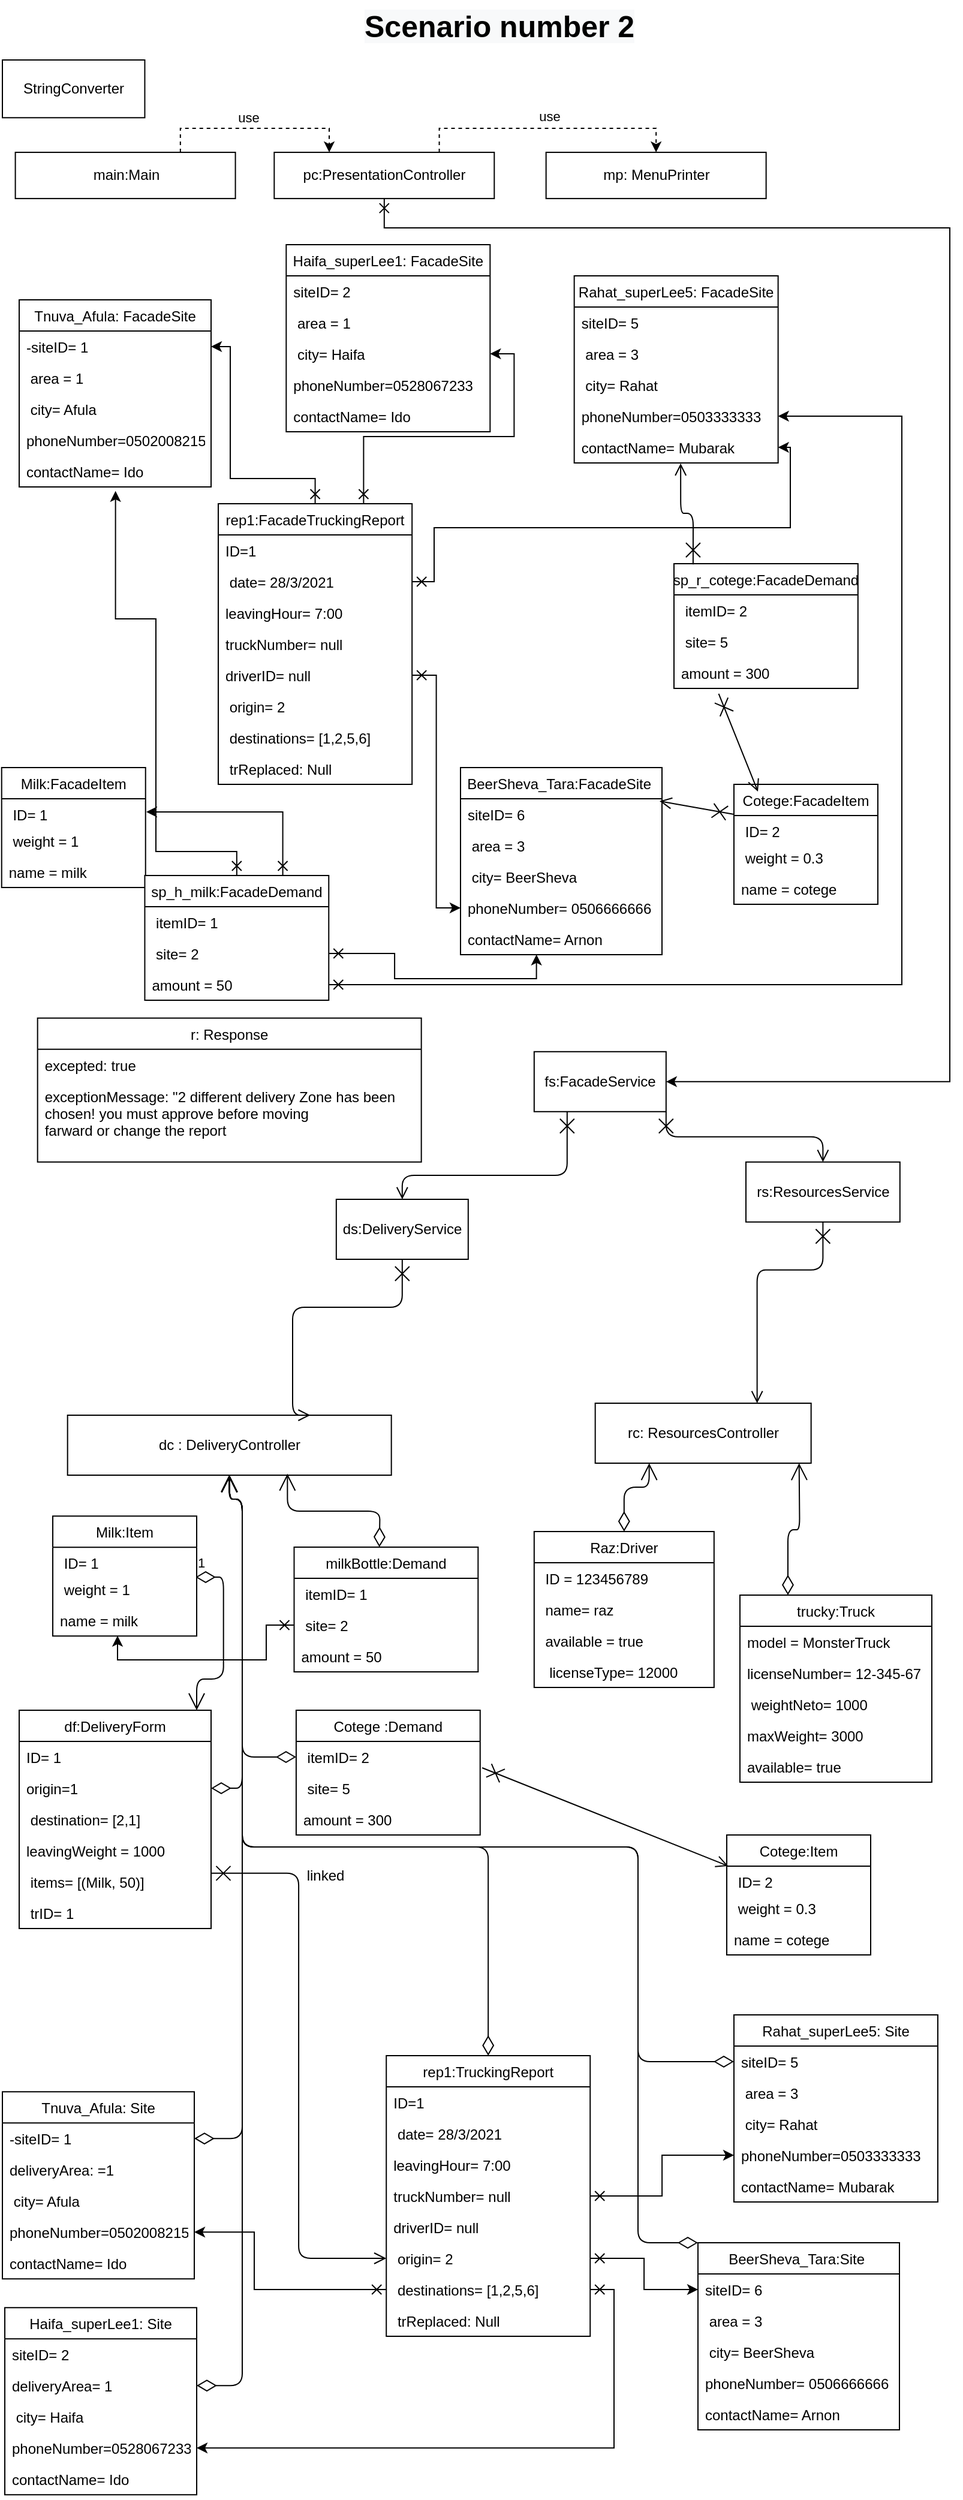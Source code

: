 <mxfile version="14.4.9" type="device"><diagram id="C5RBs43oDa-KdzZeNtuy" name="Page-1"><mxGraphModel dx="1221" dy="578" grid="1" gridSize="10" guides="1" tooltips="1" connect="1" arrows="1" fold="1" page="1" pageScale="1" pageWidth="827" pageHeight="1169" math="0" shadow="0"><root><mxCell id="WIyWlLk6GJQsqaUBKTNV-0"/><mxCell id="WIyWlLk6GJQsqaUBKTNV-1" parent="WIyWlLk6GJQsqaUBKTNV-0"/><mxCell id="Rq5UUoM-68n2sLTlRD0p-0" value="&lt;span style=&quot;color: rgb(0 , 0 , 0) ; font-family: &amp;#34;helvetica&amp;#34; ; font-size: 25px ; font-style: normal ; font-weight: 700 ; letter-spacing: normal ; text-align: center ; text-indent: 0px ; text-transform: none ; word-spacing: 0px ; background-color: rgb(248 , 249 , 250) ; display: inline ; float: none&quot;&gt;Scenario number 2&lt;/span&gt;" style="text;whiteSpace=wrap;html=1;" parent="WIyWlLk6GJQsqaUBKTNV-1" vertex="1"><mxGeometry x="310" y="40" width="250" height="30" as="geometry"/></mxCell><mxCell id="Rq5UUoM-68n2sLTlRD0p-1" value="StringConverter" style="html=1;" parent="WIyWlLk6GJQsqaUBKTNV-1" vertex="1"><mxGeometry x="10" y="89.999" width="118.73" height="48.148" as="geometry"/></mxCell><mxCell id="Rq5UUoM-68n2sLTlRD0p-2" style="edgeStyle=orthogonalEdgeStyle;rounded=0;orthogonalLoop=1;jettySize=auto;html=1;exitX=0.75;exitY=0;exitDx=0;exitDy=0;entryX=0.5;entryY=0;entryDx=0;entryDy=0;dashed=1;" parent="WIyWlLk6GJQsqaUBKTNV-1" source="Rq5UUoM-68n2sLTlRD0p-5" target="Rq5UUoM-68n2sLTlRD0p-8" edge="1"><mxGeometry relative="1" as="geometry"/></mxCell><mxCell id="Rq5UUoM-68n2sLTlRD0p-3" value="use" style="edgeLabel;html=1;align=center;verticalAlign=middle;resizable=0;points=[];" parent="Rq5UUoM-68n2sLTlRD0p-2" vertex="1" connectable="0"><mxGeometry x="0.344" y="-2" relative="1" as="geometry"><mxPoint x="-36.79" y="-11.97" as="offset"/></mxGeometry></mxCell><mxCell id="Rq5UUoM-68n2sLTlRD0p-4" style="edgeStyle=orthogonalEdgeStyle;rounded=0;orthogonalLoop=1;jettySize=auto;html=1;exitX=0.5;exitY=1;exitDx=0;exitDy=0;startArrow=cross;startFill=0;fontSize=25;entryX=1;entryY=0.5;entryDx=0;entryDy=0;" parent="WIyWlLk6GJQsqaUBKTNV-1" source="Rq5UUoM-68n2sLTlRD0p-5" target="Rq5UUoM-68n2sLTlRD0p-12" edge="1"><mxGeometry relative="1" as="geometry"><mxPoint x="850.833" y="620" as="targetPoint"/><Array as="points"><mxPoint x="328" y="230"/><mxPoint x="800" y="230"/><mxPoint x="800" y="942"/></Array></mxGeometry></mxCell><mxCell id="Rq5UUoM-68n2sLTlRD0p-5" value="pc:PresentationController" style="html=1;" parent="WIyWlLk6GJQsqaUBKTNV-1" vertex="1"><mxGeometry x="236.667" y="167.036" width="183.492" height="38.519" as="geometry"/></mxCell><mxCell id="Rq5UUoM-68n2sLTlRD0p-6" style="edgeStyle=orthogonalEdgeStyle;rounded=0;orthogonalLoop=1;jettySize=auto;html=1;exitX=0.75;exitY=0;exitDx=0;exitDy=0;entryX=0.25;entryY=0;entryDx=0;entryDy=0;dashed=1;" parent="WIyWlLk6GJQsqaUBKTNV-1" source="Rq5UUoM-68n2sLTlRD0p-7" target="Rq5UUoM-68n2sLTlRD0p-5" edge="1"><mxGeometry relative="1" as="geometry"/></mxCell><mxCell id="Rq5UUoM-68n2sLTlRD0p-7" value="main:Main" style="html=1;" parent="WIyWlLk6GJQsqaUBKTNV-1" vertex="1"><mxGeometry x="20.794" y="167.036" width="183.492" height="38.519" as="geometry"/></mxCell><mxCell id="Rq5UUoM-68n2sLTlRD0p-8" value="mp: MenuPrinter" style="html=1;" parent="WIyWlLk6GJQsqaUBKTNV-1" vertex="1"><mxGeometry x="463.333" y="167.036" width="183.492" height="38.519" as="geometry"/></mxCell><mxCell id="Rq5UUoM-68n2sLTlRD0p-9" value="use" style="edgeLabel;html=1;align=center;verticalAlign=middle;resizable=0;points=[];" parent="WIyWlLk6GJQsqaUBKTNV-1" vertex="1" connectable="0"><mxGeometry x="215.083" y="138.142" as="geometry"/></mxCell><mxCell id="Rq5UUoM-68n2sLTlRD0p-10" value="r: Response" style="swimlane;fontStyle=0;childLayout=stackLayout;horizontal=1;startSize=26;horizontalStack=0;resizeParent=1;resizeParentMax=0;resizeLast=0;collapsible=1;marginBottom=0;swimlaneFillColor=#ffffff;" parent="WIyWlLk6GJQsqaUBKTNV-1" vertex="1"><mxGeometry x="39.33" y="888.89" width="320" height="120" as="geometry"/></mxCell><mxCell id="Rq5UUoM-68n2sLTlRD0p-11" value="excepted: true" style="text;strokeColor=none;fillColor=none;align=left;verticalAlign=top;spacingLeft=4;spacingRight=4;overflow=hidden;rotatable=0;points=[[0,0.5],[1,0.5]];portConstraint=eastwest;" parent="Rq5UUoM-68n2sLTlRD0p-10" vertex="1"><mxGeometry y="26" width="320" height="26" as="geometry"/></mxCell><mxCell id="Rq5UUoM-68n2sLTlRD0p-186" value="exceptionMessage: &quot;2 different delivery Zone has been &#10;chosen! you must approve before moving &#10;farward or change the report&#10;" style="text;strokeColor=none;fillColor=none;align=left;verticalAlign=top;spacingLeft=4;spacingRight=4;overflow=hidden;rotatable=0;points=[[0,0.5],[1,0.5]];portConstraint=eastwest;" parent="Rq5UUoM-68n2sLTlRD0p-10" vertex="1"><mxGeometry y="52" width="320" height="68" as="geometry"/></mxCell><mxCell id="Rq5UUoM-68n2sLTlRD0p-12" value="fs:FacadeService" style="html=1;fillColor=#ffffff;" parent="WIyWlLk6GJQsqaUBKTNV-1" vertex="1"><mxGeometry x="453.413" y="916.89" width="110" height="50" as="geometry"/></mxCell><mxCell id="Rq5UUoM-68n2sLTlRD0p-13" value="rs:ResourcesService" style="html=1;fillColor=#ffffff;" parent="WIyWlLk6GJQsqaUBKTNV-1" vertex="1"><mxGeometry x="630" y="1008.89" width="128.41" height="50" as="geometry"/></mxCell><mxCell id="Rq5UUoM-68n2sLTlRD0p-14" value="ds:DeliveryService" style="html=1;fillColor=#ffffff;" parent="WIyWlLk6GJQsqaUBKTNV-1" vertex="1"><mxGeometry x="288.413" y="1040" width="110" height="50" as="geometry"/></mxCell><mxCell id="Rq5UUoM-68n2sLTlRD0p-15" value="" style="endArrow=open;startArrow=cross;endFill=0;startFill=0;endSize=8;startSize=10;html=1;exitX=0.25;exitY=1;exitDx=0;exitDy=0;entryX=0.5;entryY=0;entryDx=0;entryDy=0;edgeStyle=orthogonalEdgeStyle;" parent="WIyWlLk6GJQsqaUBKTNV-1" source="Rq5UUoM-68n2sLTlRD0p-12" target="Rq5UUoM-68n2sLTlRD0p-14" edge="1"><mxGeometry width="160" relative="1" as="geometry"><mxPoint x="358.413" y="1008.89" as="sourcePoint"/><mxPoint x="498.413" y="1018.89" as="targetPoint"/><Array as="points"><mxPoint x="481" y="1020"/><mxPoint x="343" y="1020"/></Array></mxGeometry></mxCell><mxCell id="Rq5UUoM-68n2sLTlRD0p-16" value="" style="endArrow=open;startArrow=cross;endFill=0;startFill=0;endSize=8;startSize=10;html=1;exitX=1;exitY=1;exitDx=0;exitDy=0;entryX=0.5;entryY=0;entryDx=0;entryDy=0;edgeStyle=orthogonalEdgeStyle;" parent="WIyWlLk6GJQsqaUBKTNV-1" source="Rq5UUoM-68n2sLTlRD0p-12" target="Rq5UUoM-68n2sLTlRD0p-13" edge="1"><mxGeometry width="160" relative="1" as="geometry"><mxPoint x="493.413" y="908.89" as="sourcePoint"/><mxPoint x="493.413" y="972.89" as="targetPoint"/></mxGeometry></mxCell><mxCell id="Rq5UUoM-68n2sLTlRD0p-17" value="rc: ResourcesController" style="html=1;fillColor=#ffffff;" parent="WIyWlLk6GJQsqaUBKTNV-1" vertex="1"><mxGeometry x="504.333" y="1210" width="180" height="50" as="geometry"/></mxCell><mxCell id="Rq5UUoM-68n2sLTlRD0p-18" value="" style="endArrow=open;html=1;endSize=12;startArrow=diamondThin;startSize=14;startFill=0;edgeStyle=orthogonalEdgeStyle;align=left;verticalAlign=bottom;entryX=0.25;entryY=1;entryDx=0;entryDy=0;exitX=0.5;exitY=0;exitDx=0;exitDy=0;" parent="WIyWlLk6GJQsqaUBKTNV-1" source="Rq5UUoM-68n2sLTlRD0p-95" target="Rq5UUoM-68n2sLTlRD0p-17" edge="1"><mxGeometry x="-0.762" relative="1" as="geometry"><mxPoint x="549.333" y="1330" as="sourcePoint"/><mxPoint x="524.333" y="1300" as="targetPoint"/><Array as="points"><mxPoint x="528" y="1280"/><mxPoint x="549" y="1280"/></Array><mxPoint as="offset"/></mxGeometry></mxCell><mxCell id="Rq5UUoM-68n2sLTlRD0p-19" value="" style="endArrow=open;html=1;endSize=12;startArrow=diamondThin;startSize=14;startFill=0;align=left;verticalAlign=bottom;exitX=0.25;exitY=0;exitDx=0;exitDy=0;entryX=0;entryY=0;entryDx=0;entryDy=0;edgeStyle=orthogonalEdgeStyle;" parent="WIyWlLk6GJQsqaUBKTNV-1" source="Rq5UUoM-68n2sLTlRD0p-117" edge="1"><mxGeometry x="-0.756" y="-4" relative="1" as="geometry"><mxPoint x="679.333" y="1330" as="sourcePoint"/><mxPoint x="674.333" y="1260" as="targetPoint"/><mxPoint as="offset"/></mxGeometry></mxCell><mxCell id="Rq5UUoM-68n2sLTlRD0p-20" value="" style="endArrow=open;startArrow=cross;endFill=0;startFill=0;endSize=8;startSize=10;html=1;strokeColor=#000000;exitX=0.5;exitY=1;exitDx=0;exitDy=0;entryX=0.75;entryY=0;entryDx=0;entryDy=0;edgeStyle=orthogonalEdgeStyle;" parent="WIyWlLk6GJQsqaUBKTNV-1" source="Rq5UUoM-68n2sLTlRD0p-13" target="Rq5UUoM-68n2sLTlRD0p-17" edge="1"><mxGeometry width="160" relative="1" as="geometry"><mxPoint x="328.413" y="1118.89" as="sourcePoint"/><mxPoint x="488.413" y="1118.89" as="targetPoint"/><Array as="points"><mxPoint x="663.413" y="1098.89"/><mxPoint x="623.413" y="1098.89"/></Array></mxGeometry></mxCell><mxCell id="Rq5UUoM-68n2sLTlRD0p-21" value="dc : DeliveryController" style="html=1;fillColor=#ffffff;" parent="WIyWlLk6GJQsqaUBKTNV-1" vertex="1"><mxGeometry x="64.333" y="1220" width="270" height="50" as="geometry"/></mxCell><mxCell id="Rq5UUoM-68n2sLTlRD0p-22" value="" style="endArrow=open;html=1;endSize=12;startArrow=diamondThin;startSize=14;startFill=0;edgeStyle=orthogonalEdgeStyle;align=left;verticalAlign=bottom;strokeColor=#000000;entryX=0.679;entryY=0.975;entryDx=0;entryDy=0;entryPerimeter=0;exitX=0.5;exitY=0;exitDx=0;exitDy=0;" parent="WIyWlLk6GJQsqaUBKTNV-1" target="Rq5UUoM-68n2sLTlRD0p-21" edge="1"><mxGeometry x="-0.74" y="-6" relative="1" as="geometry"><mxPoint x="324.333" y="1330" as="sourcePoint"/><mxPoint x="344.333" y="1560" as="targetPoint"/><mxPoint as="offset"/></mxGeometry></mxCell><mxCell id="Rq5UUoM-68n2sLTlRD0p-23" value="" style="endArrow=open;html=1;endSize=12;startArrow=diamondThin;startSize=14;startFill=0;edgeStyle=orthogonalEdgeStyle;align=left;verticalAlign=bottom;strokeColor=#000000;" parent="WIyWlLk6GJQsqaUBKTNV-1" source="Rq5UUoM-68n2sLTlRD0p-86" edge="1"><mxGeometry x="-1" y="-10" relative="1" as="geometry"><mxPoint x="414.3" y="1466" as="sourcePoint"/><mxPoint x="199" y="1270" as="targetPoint"/><Array as="points"><mxPoint x="415" y="1580"/><mxPoint x="210" y="1580"/><mxPoint x="210" y="1290"/><mxPoint x="199" y="1290"/></Array><mxPoint as="offset"/></mxGeometry></mxCell><mxCell id="Rq5UUoM-68n2sLTlRD0p-24" value="" style="endArrow=open;html=1;endSize=12;startArrow=diamondThin;startSize=14;startFill=0;edgeStyle=orthogonalEdgeStyle;align=left;verticalAlign=bottom;strokeColor=#000000;exitX=1;exitY=0.5;exitDx=0;exitDy=0;entryX=0.5;entryY=1;entryDx=0;entryDy=0;" parent="WIyWlLk6GJQsqaUBKTNV-1" source="Rq5UUoM-68n2sLTlRD0p-129" target="Rq5UUoM-68n2sLTlRD0p-21" edge="1"><mxGeometry x="-0.901" y="-13" relative="1" as="geometry"><mxPoint x="212" y="1484.11" as="sourcePoint"/><mxPoint x="224.333" y="1340" as="targetPoint"/><Array as="points"><mxPoint x="210" y="1531"/><mxPoint x="210" y="1290"/><mxPoint x="199" y="1290"/></Array><mxPoint as="offset"/></mxGeometry></mxCell><mxCell id="Rq5UUoM-68n2sLTlRD0p-25" value="" style="endArrow=open;startArrow=cross;endFill=0;startFill=0;endSize=8;startSize=10;html=1;strokeColor=#000000;exitX=0.5;exitY=1;exitDx=0;exitDy=0;entryX=0.75;entryY=0;entryDx=0;entryDy=0;edgeStyle=orthogonalEdgeStyle;" parent="WIyWlLk6GJQsqaUBKTNV-1" source="Rq5UUoM-68n2sLTlRD0p-14" target="Rq5UUoM-68n2sLTlRD0p-21" edge="1"><mxGeometry width="160" relative="1" as="geometry"><mxPoint x="218.413" y="1108.89" as="sourcePoint"/><mxPoint x="378.413" y="1108.89" as="targetPoint"/><Array as="points"><mxPoint x="343" y="1130"/><mxPoint x="252" y="1130"/><mxPoint x="252" y="1220"/></Array></mxGeometry></mxCell><mxCell id="Rq5UUoM-68n2sLTlRD0p-26" value="" style="group" parent="WIyWlLk6GJQsqaUBKTNV-1" vertex="1" connectable="0"><mxGeometry x="254.333" y="1594.11" width="50" height="20" as="geometry"/></mxCell><mxCell id="Rq5UUoM-68n2sLTlRD0p-27" value="linked" style="text;html=1;align=center;verticalAlign=middle;resizable=0;points=[];autosize=1;" parent="Rq5UUoM-68n2sLTlRD0p-26" vertex="1"><mxGeometry width="50" height="20" as="geometry"/></mxCell><mxCell id="Rq5UUoM-68n2sLTlRD0p-28" value="" style="endArrow=open;html=1;endSize=12;startArrow=diamondThin;startSize=14;startFill=0;edgeStyle=orthogonalEdgeStyle;align=left;verticalAlign=bottom;strokeColor=#000000;exitX=1;exitY=0.5;exitDx=0;exitDy=0;entryX=0.5;entryY=1;entryDx=0;entryDy=0;" parent="WIyWlLk6GJQsqaUBKTNV-1" source="Rq5UUoM-68n2sLTlRD0p-101" target="Rq5UUoM-68n2sLTlRD0p-21" edge="1"><mxGeometry x="-0.745" y="40" relative="1" as="geometry"><mxPoint x="224.333" y="1690.0" as="sourcePoint"/><mxPoint x="210" y="1270" as="targetPoint"/><Array as="points"><mxPoint x="210" y="1823"/><mxPoint x="210" y="1290"/><mxPoint x="199" y="1290"/></Array><mxPoint as="offset"/></mxGeometry></mxCell><mxCell id="Rq5UUoM-68n2sLTlRD0p-29" value="" style="endArrow=open;startArrow=cross;endFill=0;startFill=0;endSize=8;startSize=10;html=1;strokeColor=#000000;entryX=0;entryY=0.5;entryDx=0;entryDy=0;edgeStyle=orthogonalEdgeStyle;exitX=0.989;exitY=0.228;exitDx=0;exitDy=0;exitPerimeter=0;" parent="WIyWlLk6GJQsqaUBKTNV-1" source="Rq5UUoM-68n2sLTlRD0p-132" target="Rq5UUoM-68n2sLTlRD0p-92" edge="1"><mxGeometry width="160" relative="1" as="geometry"><mxPoint x="204" y="1604.11" as="sourcePoint"/><mxPoint x="304.333" y="1635.0" as="targetPoint"/></mxGeometry></mxCell><mxCell id="Rq5UUoM-68n2sLTlRD0p-30" value="1" style="endArrow=open;html=1;endSize=12;startArrow=diamondThin;startSize=14;startFill=0;edgeStyle=orthogonalEdgeStyle;align=left;verticalAlign=bottom;strokeColor=#000000;exitX=1;exitY=0.5;exitDx=0;exitDy=0;entryX=0.75;entryY=0;entryDx=0;entryDy=0;" parent="WIyWlLk6GJQsqaUBKTNV-1" edge="1"><mxGeometry x="-1" y="3" relative="1" as="geometry"><mxPoint x="171.003" y="1355" as="sourcePoint"/><mxPoint x="172.003" y="1466" as="targetPoint"/><Array as="points"><mxPoint x="194.333" y="1355"/><mxPoint x="194.333" y="1440"/><mxPoint x="172.333" y="1440"/></Array></mxGeometry></mxCell><mxCell id="Rq5UUoM-68n2sLTlRD0p-31" value="Milk:FacadeItem" style="swimlane;fontStyle=0;childLayout=stackLayout;horizontal=1;startSize=26;horizontalStack=0;resizeParent=1;resizeParentMax=0;resizeLast=0;collapsible=1;marginBottom=0;swimlaneFillColor=#ffffff;" parent="WIyWlLk6GJQsqaUBKTNV-1" vertex="1"><mxGeometry x="9.363" y="680" width="120" height="100" as="geometry"/></mxCell><mxCell id="Rq5UUoM-68n2sLTlRD0p-32" value=" ID= 1" style="text;strokeColor=none;fillColor=none;align=left;verticalAlign=top;spacingLeft=4;spacingRight=4;overflow=hidden;rotatable=0;points=[[0,0.5],[1,0.5]];portConstraint=eastwest;" parent="Rq5UUoM-68n2sLTlRD0p-31" vertex="1"><mxGeometry y="26" width="120" height="22" as="geometry"/></mxCell><mxCell id="Rq5UUoM-68n2sLTlRD0p-33" value=" weight = 1" style="text;strokeColor=none;fillColor=none;align=left;verticalAlign=top;spacingLeft=4;spacingRight=4;overflow=hidden;rotatable=0;points=[[0,0.5],[1,0.5]];portConstraint=eastwest;" parent="Rq5UUoM-68n2sLTlRD0p-31" vertex="1"><mxGeometry y="48" width="120" height="26" as="geometry"/></mxCell><mxCell id="Rq5UUoM-68n2sLTlRD0p-34" value="name = milk" style="text;strokeColor=none;fillColor=none;align=left;verticalAlign=top;spacingLeft=4;spacingRight=4;overflow=hidden;rotatable=0;points=[[0,0.5],[1,0.5]];portConstraint=eastwest;" parent="Rq5UUoM-68n2sLTlRD0p-31" vertex="1"><mxGeometry y="74" width="120" height="26" as="geometry"/></mxCell><mxCell id="Rq5UUoM-68n2sLTlRD0p-36" style="edgeStyle=orthogonalEdgeStyle;rounded=0;orthogonalLoop=1;jettySize=auto;html=1;entryX=1;entryY=0.5;entryDx=0;entryDy=0;startArrow=cross;startFill=0;endArrow=classic;endFill=1;strokeColor=#000000;exitX=0.5;exitY=0;exitDx=0;exitDy=0;" parent="WIyWlLk6GJQsqaUBKTNV-1" source="Rq5UUoM-68n2sLTlRD0p-38" target="Rq5UUoM-68n2sLTlRD0p-48" edge="1"><mxGeometry relative="1" as="geometry"><Array as="points"><mxPoint x="271" y="439"/><mxPoint x="200" y="439"/><mxPoint x="200" y="329"/></Array><mxPoint x="440" y="420" as="sourcePoint"/></mxGeometry></mxCell><mxCell id="Rq5UUoM-68n2sLTlRD0p-37" style="edgeStyle=orthogonalEdgeStyle;rounded=0;orthogonalLoop=1;jettySize=auto;html=1;exitX=0.75;exitY=0;exitDx=0;exitDy=0;entryX=1;entryY=0.5;entryDx=0;entryDy=0;startArrow=cross;startFill=0;" parent="WIyWlLk6GJQsqaUBKTNV-1" source="Rq5UUoM-68n2sLTlRD0p-38" target="Rq5UUoM-68n2sLTlRD0p-82" edge="1"><mxGeometry relative="1" as="geometry"/></mxCell><mxCell id="Rq5UUoM-68n2sLTlRD0p-38" value="rep1:FacadeTruckingReport" style="swimlane;fontStyle=0;childLayout=stackLayout;horizontal=1;startSize=26;horizontalStack=0;resizeParent=1;resizeParentMax=0;resizeLast=0;collapsible=1;marginBottom=0;swimlaneFillColor=#ffffff;" parent="WIyWlLk6GJQsqaUBKTNV-1" vertex="1"><mxGeometry x="190.0" y="460" width="161.59" height="234" as="geometry"/></mxCell><mxCell id="Rq5UUoM-68n2sLTlRD0p-39" value="ID=1" style="text;strokeColor=none;fillColor=none;align=left;verticalAlign=top;spacingLeft=4;spacingRight=4;overflow=hidden;rotatable=0;points=[[0,0.5],[1,0.5]];portConstraint=eastwest;" parent="Rq5UUoM-68n2sLTlRD0p-38" vertex="1"><mxGeometry y="26" width="161.59" height="26" as="geometry"/></mxCell><mxCell id="Rq5UUoM-68n2sLTlRD0p-40" value=" date= 28/3/2021" style="text;strokeColor=none;fillColor=none;align=left;verticalAlign=top;spacingLeft=4;spacingRight=4;overflow=hidden;rotatable=0;points=[[0,0.5],[1,0.5]];portConstraint=eastwest;" parent="Rq5UUoM-68n2sLTlRD0p-38" vertex="1"><mxGeometry y="52" width="161.59" height="26" as="geometry"/></mxCell><mxCell id="Rq5UUoM-68n2sLTlRD0p-41" value="leavingHour= 7:00" style="text;strokeColor=none;fillColor=none;align=left;verticalAlign=top;spacingLeft=4;spacingRight=4;overflow=hidden;rotatable=0;points=[[0,0.5],[1,0.5]];portConstraint=eastwest;" parent="Rq5UUoM-68n2sLTlRD0p-38" vertex="1"><mxGeometry y="78" width="161.59" height="26" as="geometry"/></mxCell><mxCell id="Rq5UUoM-68n2sLTlRD0p-42" value="truckNumber= null" style="text;strokeColor=none;fillColor=none;align=left;verticalAlign=top;spacingLeft=4;spacingRight=4;overflow=hidden;rotatable=0;points=[[0,0.5],[1,0.5]];portConstraint=eastwest;" parent="Rq5UUoM-68n2sLTlRD0p-38" vertex="1"><mxGeometry y="104" width="161.59" height="26" as="geometry"/></mxCell><mxCell id="Rq5UUoM-68n2sLTlRD0p-43" value="driverID= null" style="text;strokeColor=none;fillColor=none;align=left;verticalAlign=top;spacingLeft=4;spacingRight=4;overflow=hidden;rotatable=0;points=[[0,0.5],[1,0.5]];portConstraint=eastwest;" parent="Rq5UUoM-68n2sLTlRD0p-38" vertex="1"><mxGeometry y="130" width="161.59" height="26" as="geometry"/></mxCell><mxCell id="Rq5UUoM-68n2sLTlRD0p-44" value=" origin= 2" style="text;strokeColor=none;fillColor=none;align=left;verticalAlign=top;spacingLeft=4;spacingRight=4;overflow=hidden;rotatable=0;points=[[0,0.5],[1,0.5]];portConstraint=eastwest;" parent="Rq5UUoM-68n2sLTlRD0p-38" vertex="1"><mxGeometry y="156" width="161.59" height="26" as="geometry"/></mxCell><mxCell id="Rq5UUoM-68n2sLTlRD0p-45" value=" destinations= [1,2,5,6]" style="text;strokeColor=none;fillColor=none;align=left;verticalAlign=top;spacingLeft=4;spacingRight=4;overflow=hidden;rotatable=0;points=[[0,0.5],[1,0.5]];portConstraint=eastwest;" parent="Rq5UUoM-68n2sLTlRD0p-38" vertex="1"><mxGeometry y="182" width="161.59" height="26" as="geometry"/></mxCell><mxCell id="Rq5UUoM-68n2sLTlRD0p-46" value=" trReplaced: Null" style="text;strokeColor=none;fillColor=none;align=left;verticalAlign=top;spacingLeft=4;spacingRight=4;overflow=hidden;rotatable=0;points=[[0,0.5],[1,0.5]];portConstraint=eastwest;" parent="Rq5UUoM-68n2sLTlRD0p-38" vertex="1"><mxGeometry y="208" width="161.59" height="26" as="geometry"/></mxCell><mxCell id="Rq5UUoM-68n2sLTlRD0p-47" value="Tnuva_Afula: FacadeSite" style="swimlane;fontStyle=0;childLayout=stackLayout;horizontal=1;startSize=26;horizontalStack=0;resizeParent=1;resizeParentMax=0;resizeLast=0;collapsible=1;marginBottom=0;swimlaneFillColor=#ffffff;" parent="WIyWlLk6GJQsqaUBKTNV-1" vertex="1"><mxGeometry x="24.003" y="290" width="160" height="156" as="geometry"/></mxCell><mxCell id="Rq5UUoM-68n2sLTlRD0p-48" value="-siteID= 1" style="text;strokeColor=none;fillColor=none;align=left;verticalAlign=top;spacingLeft=4;spacingRight=4;overflow=hidden;rotatable=0;points=[[0,0.5],[1,0.5]];portConstraint=eastwest;" parent="Rq5UUoM-68n2sLTlRD0p-47" vertex="1"><mxGeometry y="26" width="160" height="26" as="geometry"/></mxCell><mxCell id="Rq5UUoM-68n2sLTlRD0p-49" value=" area = 1" style="text;strokeColor=none;fillColor=none;align=left;verticalAlign=top;spacingLeft=4;spacingRight=4;overflow=hidden;rotatable=0;points=[[0,0.5],[1,0.5]];portConstraint=eastwest;" parent="Rq5UUoM-68n2sLTlRD0p-47" vertex="1"><mxGeometry y="52" width="160" height="26" as="geometry"/></mxCell><mxCell id="Rq5UUoM-68n2sLTlRD0p-50" value=" city= Afula" style="text;strokeColor=none;fillColor=none;align=left;verticalAlign=top;spacingLeft=4;spacingRight=4;overflow=hidden;rotatable=0;points=[[0,0.5],[1,0.5]];portConstraint=eastwest;" parent="Rq5UUoM-68n2sLTlRD0p-47" vertex="1"><mxGeometry y="78" width="160" height="26" as="geometry"/></mxCell><mxCell id="Rq5UUoM-68n2sLTlRD0p-51" value="phoneNumber=0502008215" style="text;strokeColor=none;fillColor=none;align=left;verticalAlign=top;spacingLeft=4;spacingRight=4;overflow=hidden;rotatable=0;points=[[0,0.5],[1,0.5]];portConstraint=eastwest;" parent="Rq5UUoM-68n2sLTlRD0p-47" vertex="1"><mxGeometry y="104" width="160" height="26" as="geometry"/></mxCell><mxCell id="Rq5UUoM-68n2sLTlRD0p-52" value="contactName= Ido" style="text;strokeColor=none;fillColor=none;align=left;verticalAlign=top;spacingLeft=4;spacingRight=4;overflow=hidden;rotatable=0;points=[[0,0.5],[1,0.5]];portConstraint=eastwest;" parent="Rq5UUoM-68n2sLTlRD0p-47" vertex="1"><mxGeometry y="130" width="160" height="26" as="geometry"/></mxCell><mxCell id="Rq5UUoM-68n2sLTlRD0p-65" style="edgeStyle=orthogonalEdgeStyle;rounded=0;orthogonalLoop=1;jettySize=auto;html=1;exitX=0.75;exitY=0;exitDx=0;exitDy=0;startArrow=cross;startFill=0;endArrow=classic;endFill=1;strokeColor=#000000;" parent="WIyWlLk6GJQsqaUBKTNV-1" source="Rq5UUoM-68n2sLTlRD0p-66" edge="1"><mxGeometry relative="1" as="geometry"><Array as="points"><mxPoint x="244" y="717"/></Array><mxPoint x="130" y="717" as="targetPoint"/></mxGeometry></mxCell><mxCell id="Rq5UUoM-68n2sLTlRD0p-66" value="sp_h_milk:FacadeDemand" style="swimlane;fontStyle=0;childLayout=stackLayout;horizontal=1;startSize=26;horizontalStack=0;resizeParent=1;resizeParentMax=0;resizeLast=0;collapsible=1;marginBottom=0;swimlaneFillColor=#ffffff;" parent="WIyWlLk6GJQsqaUBKTNV-1" vertex="1"><mxGeometry x="128.73" y="770" width="153.41" height="104" as="geometry"/></mxCell><mxCell id="Rq5UUoM-68n2sLTlRD0p-67" value=" itemID= 1" style="text;strokeColor=none;fillColor=none;align=left;verticalAlign=top;spacingLeft=4;spacingRight=4;overflow=hidden;rotatable=0;points=[[0,0.5],[1,0.5]];portConstraint=eastwest;" parent="Rq5UUoM-68n2sLTlRD0p-66" vertex="1"><mxGeometry y="26" width="153.41" height="26" as="geometry"/></mxCell><mxCell id="Rq5UUoM-68n2sLTlRD0p-68" value=" site= 2" style="text;strokeColor=none;fillColor=none;align=left;verticalAlign=top;spacingLeft=4;spacingRight=4;overflow=hidden;rotatable=0;points=[[0,0.5],[1,0.5]];portConstraint=eastwest;" parent="Rq5UUoM-68n2sLTlRD0p-66" vertex="1"><mxGeometry y="52" width="153.41" height="26" as="geometry"/></mxCell><mxCell id="Rq5UUoM-68n2sLTlRD0p-69" value="amount = 50" style="text;strokeColor=none;fillColor=none;align=left;verticalAlign=top;spacingLeft=4;spacingRight=4;overflow=hidden;rotatable=0;points=[[0,0.5],[1,0.5]];portConstraint=eastwest;" parent="Rq5UUoM-68n2sLTlRD0p-66" vertex="1"><mxGeometry y="78" width="153.41" height="26" as="geometry"/></mxCell><mxCell id="Rq5UUoM-68n2sLTlRD0p-78" style="edgeStyle=orthogonalEdgeStyle;rounded=0;orthogonalLoop=1;jettySize=auto;html=1;startArrow=cross;startFill=0;endArrow=classic;endFill=1;strokeColor=#000000;exitX=0.5;exitY=0;exitDx=0;exitDy=0;entryX=0.502;entryY=1.131;entryDx=0;entryDy=0;entryPerimeter=0;" parent="WIyWlLk6GJQsqaUBKTNV-1" source="Rq5UUoM-68n2sLTlRD0p-66" target="Rq5UUoM-68n2sLTlRD0p-52" edge="1"><mxGeometry relative="1" as="geometry"><Array as="points"><mxPoint x="205" y="750"/><mxPoint x="138" y="750"/><mxPoint x="138" y="556"/><mxPoint x="104" y="556"/></Array><mxPoint x="100" y="710" as="sourcePoint"/><mxPoint x="138" y="556" as="targetPoint"/></mxGeometry></mxCell><mxCell id="Rq5UUoM-68n2sLTlRD0p-79" value="Haifa_superLee1: FacadeSite" style="swimlane;fontStyle=0;childLayout=stackLayout;horizontal=1;startSize=26;horizontalStack=0;resizeParent=1;resizeParentMax=0;resizeLast=0;collapsible=1;marginBottom=0;swimlaneFillColor=#ffffff;" parent="WIyWlLk6GJQsqaUBKTNV-1" vertex="1"><mxGeometry x="246.663" y="244" width="170" height="156" as="geometry"/></mxCell><mxCell id="Rq5UUoM-68n2sLTlRD0p-80" value="siteID= 2" style="text;strokeColor=none;fillColor=none;align=left;verticalAlign=top;spacingLeft=4;spacingRight=4;overflow=hidden;rotatable=0;points=[[0,0.5],[1,0.5]];portConstraint=eastwest;" parent="Rq5UUoM-68n2sLTlRD0p-79" vertex="1"><mxGeometry y="26" width="170" height="26" as="geometry"/></mxCell><mxCell id="Rq5UUoM-68n2sLTlRD0p-81" value=" area = 1" style="text;strokeColor=none;fillColor=none;align=left;verticalAlign=top;spacingLeft=4;spacingRight=4;overflow=hidden;rotatable=0;points=[[0,0.5],[1,0.5]];portConstraint=eastwest;" parent="Rq5UUoM-68n2sLTlRD0p-79" vertex="1"><mxGeometry y="52" width="170" height="26" as="geometry"/></mxCell><mxCell id="Rq5UUoM-68n2sLTlRD0p-82" value=" city= Haifa" style="text;strokeColor=none;fillColor=none;align=left;verticalAlign=top;spacingLeft=4;spacingRight=4;overflow=hidden;rotatable=0;points=[[0,0.5],[1,0.5]];portConstraint=eastwest;" parent="Rq5UUoM-68n2sLTlRD0p-79" vertex="1"><mxGeometry y="78" width="170" height="26" as="geometry"/></mxCell><mxCell id="Rq5UUoM-68n2sLTlRD0p-83" value="phoneNumber=0528067233" style="text;strokeColor=none;fillColor=none;align=left;verticalAlign=top;spacingLeft=4;spacingRight=4;overflow=hidden;rotatable=0;points=[[0,0.5],[1,0.5]];portConstraint=eastwest;" parent="Rq5UUoM-68n2sLTlRD0p-79" vertex="1"><mxGeometry y="104" width="170" height="26" as="geometry"/></mxCell><mxCell id="Rq5UUoM-68n2sLTlRD0p-84" value="contactName= Ido" style="text;strokeColor=none;fillColor=none;align=left;verticalAlign=top;spacingLeft=4;spacingRight=4;overflow=hidden;rotatable=0;points=[[0,0.5],[1,0.5]];portConstraint=eastwest;" parent="Rq5UUoM-68n2sLTlRD0p-79" vertex="1"><mxGeometry y="130" width="170" height="26" as="geometry"/></mxCell><mxCell id="Rq5UUoM-68n2sLTlRD0p-86" value="rep1:TruckingReport" style="swimlane;fontStyle=0;childLayout=stackLayout;horizontal=1;startSize=26;horizontalStack=0;resizeParent=1;resizeParentMax=0;resizeLast=0;collapsible=1;marginBottom=0;swimlaneFillColor=#ffffff;" parent="WIyWlLk6GJQsqaUBKTNV-1" vertex="1"><mxGeometry x="330.12" y="1754" width="170" height="234" as="geometry"/></mxCell><mxCell id="Rq5UUoM-68n2sLTlRD0p-87" value="ID=1" style="text;strokeColor=none;fillColor=none;align=left;verticalAlign=top;spacingLeft=4;spacingRight=4;overflow=hidden;rotatable=0;points=[[0,0.5],[1,0.5]];portConstraint=eastwest;" parent="Rq5UUoM-68n2sLTlRD0p-86" vertex="1"><mxGeometry y="26" width="170" height="26" as="geometry"/></mxCell><mxCell id="Rq5UUoM-68n2sLTlRD0p-88" value=" date= 28/3/2021" style="text;strokeColor=none;fillColor=none;align=left;verticalAlign=top;spacingLeft=4;spacingRight=4;overflow=hidden;rotatable=0;points=[[0,0.5],[1,0.5]];portConstraint=eastwest;" parent="Rq5UUoM-68n2sLTlRD0p-86" vertex="1"><mxGeometry y="52" width="170" height="26" as="geometry"/></mxCell><mxCell id="Rq5UUoM-68n2sLTlRD0p-89" value="leavingHour= 7:00" style="text;strokeColor=none;fillColor=none;align=left;verticalAlign=top;spacingLeft=4;spacingRight=4;overflow=hidden;rotatable=0;points=[[0,0.5],[1,0.5]];portConstraint=eastwest;" parent="Rq5UUoM-68n2sLTlRD0p-86" vertex="1"><mxGeometry y="78" width="170" height="26" as="geometry"/></mxCell><mxCell id="Rq5UUoM-68n2sLTlRD0p-90" value="truckNumber= null" style="text;strokeColor=none;fillColor=none;align=left;verticalAlign=top;spacingLeft=4;spacingRight=4;overflow=hidden;rotatable=0;points=[[0,0.5],[1,0.5]];portConstraint=eastwest;" parent="Rq5UUoM-68n2sLTlRD0p-86" vertex="1"><mxGeometry y="104" width="170" height="26" as="geometry"/></mxCell><mxCell id="Rq5UUoM-68n2sLTlRD0p-91" value="driverID= null" style="text;strokeColor=none;fillColor=none;align=left;verticalAlign=top;spacingLeft=4;spacingRight=4;overflow=hidden;rotatable=0;points=[[0,0.5],[1,0.5]];portConstraint=eastwest;" parent="Rq5UUoM-68n2sLTlRD0p-86" vertex="1"><mxGeometry y="130" width="170" height="26" as="geometry"/></mxCell><mxCell id="Rq5UUoM-68n2sLTlRD0p-92" value=" origin= 2" style="text;strokeColor=none;fillColor=none;align=left;verticalAlign=top;spacingLeft=4;spacingRight=4;overflow=hidden;rotatable=0;points=[[0,0.5],[1,0.5]];portConstraint=eastwest;" parent="Rq5UUoM-68n2sLTlRD0p-86" vertex="1"><mxGeometry y="156" width="170" height="26" as="geometry"/></mxCell><mxCell id="Rq5UUoM-68n2sLTlRD0p-93" value=" destinations= [1,2,5,6]" style="text;strokeColor=none;fillColor=none;align=left;verticalAlign=top;spacingLeft=4;spacingRight=4;overflow=hidden;rotatable=0;points=[[0,0.5],[1,0.5]];portConstraint=eastwest;" parent="Rq5UUoM-68n2sLTlRD0p-86" vertex="1"><mxGeometry y="182" width="170" height="26" as="geometry"/></mxCell><mxCell id="Rq5UUoM-68n2sLTlRD0p-94" value=" trReplaced: Null" style="text;strokeColor=none;fillColor=none;align=left;verticalAlign=top;spacingLeft=4;spacingRight=4;overflow=hidden;rotatable=0;points=[[0,0.5],[1,0.5]];portConstraint=eastwest;" parent="Rq5UUoM-68n2sLTlRD0p-86" vertex="1"><mxGeometry y="208" width="170" height="26" as="geometry"/></mxCell><mxCell id="Rq5UUoM-68n2sLTlRD0p-95" value="Raz:Driver" style="swimlane;fontStyle=0;childLayout=stackLayout;horizontal=1;startSize=26;horizontalStack=0;resizeParent=1;resizeParentMax=0;resizeLast=0;collapsible=1;marginBottom=0;swimlaneFillColor=#ffffff;" parent="WIyWlLk6GJQsqaUBKTNV-1" vertex="1"><mxGeometry x="453.413" y="1317" width="150" height="130" as="geometry"/></mxCell><mxCell id="Rq5UUoM-68n2sLTlRD0p-96" value=" ID = 123456789" style="text;strokeColor=none;fillColor=none;align=left;verticalAlign=top;spacingLeft=4;spacingRight=4;overflow=hidden;rotatable=0;points=[[0,0.5],[1,0.5]];portConstraint=eastwest;" parent="Rq5UUoM-68n2sLTlRD0p-95" vertex="1"><mxGeometry y="26" width="150" height="26" as="geometry"/></mxCell><mxCell id="Rq5UUoM-68n2sLTlRD0p-97" value=" name= raz" style="text;strokeColor=none;fillColor=none;align=left;verticalAlign=top;spacingLeft=4;spacingRight=4;overflow=hidden;rotatable=0;points=[[0,0.5],[1,0.5]];portConstraint=eastwest;" parent="Rq5UUoM-68n2sLTlRD0p-95" vertex="1"><mxGeometry y="52" width="150" height="26" as="geometry"/></mxCell><mxCell id="Rq5UUoM-68n2sLTlRD0p-98" value=" available = true" style="text;strokeColor=none;fillColor=none;align=left;verticalAlign=top;spacingLeft=4;spacingRight=4;overflow=hidden;rotatable=0;points=[[0,0.5],[1,0.5]];portConstraint=eastwest;" parent="Rq5UUoM-68n2sLTlRD0p-95" vertex="1"><mxGeometry y="78" width="150" height="26" as="geometry"/></mxCell><mxCell id="Rq5UUoM-68n2sLTlRD0p-99" value="  licenseType= 12000" style="text;strokeColor=none;fillColor=none;align=left;verticalAlign=top;spacingLeft=4;spacingRight=4;overflow=hidden;rotatable=0;points=[[0,0.5],[1,0.5]];portConstraint=eastwest;" parent="Rq5UUoM-68n2sLTlRD0p-95" vertex="1"><mxGeometry y="104" width="150" height="26" as="geometry"/></mxCell><mxCell id="Rq5UUoM-68n2sLTlRD0p-100" value="Tnuva_Afula: Site" style="swimlane;fontStyle=0;childLayout=stackLayout;horizontal=1;startSize=26;horizontalStack=0;resizeParent=1;resizeParentMax=0;resizeLast=0;collapsible=1;marginBottom=0;swimlaneFillColor=#ffffff;" parent="WIyWlLk6GJQsqaUBKTNV-1" vertex="1"><mxGeometry x="10.003" y="1784.11" width="160" height="156" as="geometry"/></mxCell><mxCell id="Rq5UUoM-68n2sLTlRD0p-101" value="-siteID= 1" style="text;strokeColor=none;fillColor=none;align=left;verticalAlign=top;spacingLeft=4;spacingRight=4;overflow=hidden;rotatable=0;points=[[0,0.5],[1,0.5]];portConstraint=eastwest;" parent="Rq5UUoM-68n2sLTlRD0p-100" vertex="1"><mxGeometry y="26" width="160" height="26" as="geometry"/></mxCell><mxCell id="Rq5UUoM-68n2sLTlRD0p-102" value="deliveryArea: =1" style="text;strokeColor=none;fillColor=none;align=left;verticalAlign=top;spacingLeft=4;spacingRight=4;overflow=hidden;rotatable=0;points=[[0,0.5],[1,0.5]];portConstraint=eastwest;" parent="Rq5UUoM-68n2sLTlRD0p-100" vertex="1"><mxGeometry y="52" width="160" height="26" as="geometry"/></mxCell><mxCell id="Rq5UUoM-68n2sLTlRD0p-103" value=" city= Afula" style="text;strokeColor=none;fillColor=none;align=left;verticalAlign=top;spacingLeft=4;spacingRight=4;overflow=hidden;rotatable=0;points=[[0,0.5],[1,0.5]];portConstraint=eastwest;" parent="Rq5UUoM-68n2sLTlRD0p-100" vertex="1"><mxGeometry y="78" width="160" height="26" as="geometry"/></mxCell><mxCell id="Rq5UUoM-68n2sLTlRD0p-104" value="phoneNumber=0502008215" style="text;strokeColor=none;fillColor=none;align=left;verticalAlign=top;spacingLeft=4;spacingRight=4;overflow=hidden;rotatable=0;points=[[0,0.5],[1,0.5]];portConstraint=eastwest;" parent="Rq5UUoM-68n2sLTlRD0p-100" vertex="1"><mxGeometry y="104" width="160" height="26" as="geometry"/></mxCell><mxCell id="Rq5UUoM-68n2sLTlRD0p-105" value="contactName= Ido" style="text;strokeColor=none;fillColor=none;align=left;verticalAlign=top;spacingLeft=4;spacingRight=4;overflow=hidden;rotatable=0;points=[[0,0.5],[1,0.5]];portConstraint=eastwest;" parent="Rq5UUoM-68n2sLTlRD0p-100" vertex="1"><mxGeometry y="130" width="160" height="26" as="geometry"/></mxCell><mxCell id="Rq5UUoM-68n2sLTlRD0p-106" value="Milk:Item" style="swimlane;fontStyle=0;childLayout=stackLayout;horizontal=1;startSize=26;horizontalStack=0;resizeParent=1;resizeParentMax=0;resizeLast=0;collapsible=1;marginBottom=0;swimlaneFillColor=#ffffff;" parent="WIyWlLk6GJQsqaUBKTNV-1" vertex="1"><mxGeometry x="52.003" y="1304.11" width="120" height="100" as="geometry"/></mxCell><mxCell id="Rq5UUoM-68n2sLTlRD0p-107" value=" ID= 1" style="text;strokeColor=none;fillColor=none;align=left;verticalAlign=top;spacingLeft=4;spacingRight=4;overflow=hidden;rotatable=0;points=[[0,0.5],[1,0.5]];portConstraint=eastwest;" parent="Rq5UUoM-68n2sLTlRD0p-106" vertex="1"><mxGeometry y="26" width="120" height="22" as="geometry"/></mxCell><mxCell id="Rq5UUoM-68n2sLTlRD0p-108" value=" weight = 1" style="text;strokeColor=none;fillColor=none;align=left;verticalAlign=top;spacingLeft=4;spacingRight=4;overflow=hidden;rotatable=0;points=[[0,0.5],[1,0.5]];portConstraint=eastwest;" parent="Rq5UUoM-68n2sLTlRD0p-106" vertex="1"><mxGeometry y="48" width="120" height="26" as="geometry"/></mxCell><mxCell id="Rq5UUoM-68n2sLTlRD0p-109" value="name = milk" style="text;strokeColor=none;fillColor=none;align=left;verticalAlign=top;spacingLeft=4;spacingRight=4;overflow=hidden;rotatable=0;points=[[0,0.5],[1,0.5]];portConstraint=eastwest;" parent="Rq5UUoM-68n2sLTlRD0p-106" vertex="1"><mxGeometry y="74" width="120" height="26" as="geometry"/></mxCell><mxCell id="Rq5UUoM-68n2sLTlRD0p-110" value="Haifa_superLee1: Site" style="swimlane;fontStyle=0;childLayout=stackLayout;horizontal=1;startSize=26;horizontalStack=0;resizeParent=1;resizeParentMax=0;resizeLast=0;collapsible=1;marginBottom=0;swimlaneFillColor=#ffffff;" parent="WIyWlLk6GJQsqaUBKTNV-1" vertex="1"><mxGeometry x="12.003" y="1964.11" width="160" height="156" as="geometry"/></mxCell><mxCell id="Rq5UUoM-68n2sLTlRD0p-111" value="siteID= 2" style="text;strokeColor=none;fillColor=none;align=left;verticalAlign=top;spacingLeft=4;spacingRight=4;overflow=hidden;rotatable=0;points=[[0,0.5],[1,0.5]];portConstraint=eastwest;" parent="Rq5UUoM-68n2sLTlRD0p-110" vertex="1"><mxGeometry y="26" width="160" height="26" as="geometry"/></mxCell><mxCell id="Rq5UUoM-68n2sLTlRD0p-112" value="deliveryArea= 1" style="text;strokeColor=none;fillColor=none;align=left;verticalAlign=top;spacingLeft=4;spacingRight=4;overflow=hidden;rotatable=0;points=[[0,0.5],[1,0.5]];portConstraint=eastwest;" parent="Rq5UUoM-68n2sLTlRD0p-110" vertex="1"><mxGeometry y="52" width="160" height="26" as="geometry"/></mxCell><mxCell id="Rq5UUoM-68n2sLTlRD0p-113" value=" city= Haifa" style="text;strokeColor=none;fillColor=none;align=left;verticalAlign=top;spacingLeft=4;spacingRight=4;overflow=hidden;rotatable=0;points=[[0,0.5],[1,0.5]];portConstraint=eastwest;" parent="Rq5UUoM-68n2sLTlRD0p-110" vertex="1"><mxGeometry y="78" width="160" height="26" as="geometry"/></mxCell><mxCell id="Rq5UUoM-68n2sLTlRD0p-114" value="phoneNumber=0528067233" style="text;strokeColor=none;fillColor=none;align=left;verticalAlign=top;spacingLeft=4;spacingRight=4;overflow=hidden;rotatable=0;points=[[0,0.5],[1,0.5]];portConstraint=eastwest;" parent="Rq5UUoM-68n2sLTlRD0p-110" vertex="1"><mxGeometry y="104" width="160" height="26" as="geometry"/></mxCell><mxCell id="Rq5UUoM-68n2sLTlRD0p-115" value="contactName= Ido" style="text;strokeColor=none;fillColor=none;align=left;verticalAlign=top;spacingLeft=4;spacingRight=4;overflow=hidden;rotatable=0;points=[[0,0.5],[1,0.5]];portConstraint=eastwest;" parent="Rq5UUoM-68n2sLTlRD0p-110" vertex="1"><mxGeometry y="130" width="160" height="26" as="geometry"/></mxCell><mxCell id="Rq5UUoM-68n2sLTlRD0p-116" value="" style="endArrow=open;html=1;endSize=12;startArrow=diamondThin;startSize=14;startFill=0;edgeStyle=orthogonalEdgeStyle;align=left;verticalAlign=bottom;strokeColor=#000000;exitX=1;exitY=0.5;exitDx=0;exitDy=0;entryX=0.5;entryY=1;entryDx=0;entryDy=0;" parent="WIyWlLk6GJQsqaUBKTNV-1" source="Rq5UUoM-68n2sLTlRD0p-112" target="Rq5UUoM-68n2sLTlRD0p-21" edge="1"><mxGeometry x="-0.769" y="-70" relative="1" as="geometry"><mxPoint x="224.333" y="1690.0" as="sourcePoint"/><mxPoint x="210" y="1270" as="targetPoint"/><Array as="points"><mxPoint x="210" y="2029"/><mxPoint x="210" y="1290"/><mxPoint x="199" y="1290"/></Array><mxPoint as="offset"/></mxGeometry></mxCell><mxCell id="Rq5UUoM-68n2sLTlRD0p-117" value="trucky:Truck" style="swimlane;fontStyle=0;childLayout=stackLayout;horizontal=1;startSize=26;horizontalStack=0;resizeParent=1;resizeParentMax=0;resizeLast=0;collapsible=1;marginBottom=0;swimlaneFillColor=#ffffff;" parent="WIyWlLk6GJQsqaUBKTNV-1" vertex="1"><mxGeometry x="625.003" y="1370" width="160" height="156" as="geometry"/></mxCell><mxCell id="Rq5UUoM-68n2sLTlRD0p-118" value="model = MonsterTruck" style="text;strokeColor=none;fillColor=none;align=left;verticalAlign=top;spacingLeft=4;spacingRight=4;overflow=hidden;rotatable=0;points=[[0,0.5],[1,0.5]];portConstraint=eastwest;" parent="Rq5UUoM-68n2sLTlRD0p-117" vertex="1"><mxGeometry y="26" width="160" height="26" as="geometry"/></mxCell><mxCell id="Rq5UUoM-68n2sLTlRD0p-119" value="licenseNumber= 12-345-67" style="text;strokeColor=none;fillColor=none;align=left;verticalAlign=top;spacingLeft=4;spacingRight=4;overflow=hidden;rotatable=0;points=[[0,0.5],[1,0.5]];portConstraint=eastwest;" parent="Rq5UUoM-68n2sLTlRD0p-117" vertex="1"><mxGeometry y="52" width="160" height="26" as="geometry"/></mxCell><mxCell id="Rq5UUoM-68n2sLTlRD0p-120" value=" weightNeto= 1000" style="text;strokeColor=none;fillColor=none;align=left;verticalAlign=top;spacingLeft=4;spacingRight=4;overflow=hidden;rotatable=0;points=[[0,0.5],[1,0.5]];portConstraint=eastwest;" parent="Rq5UUoM-68n2sLTlRD0p-117" vertex="1"><mxGeometry y="78" width="160" height="26" as="geometry"/></mxCell><mxCell id="Rq5UUoM-68n2sLTlRD0p-121" value="maxWeight= 3000" style="text;strokeColor=none;fillColor=none;align=left;verticalAlign=top;spacingLeft=4;spacingRight=4;overflow=hidden;rotatable=0;points=[[0,0.5],[1,0.5]];portConstraint=eastwest;" parent="Rq5UUoM-68n2sLTlRD0p-117" vertex="1"><mxGeometry y="104" width="160" height="26" as="geometry"/></mxCell><mxCell id="Rq5UUoM-68n2sLTlRD0p-122" value="available= true" style="text;strokeColor=none;fillColor=none;align=left;verticalAlign=top;spacingLeft=4;spacingRight=4;overflow=hidden;rotatable=0;points=[[0,0.5],[1,0.5]];portConstraint=eastwest;" parent="Rq5UUoM-68n2sLTlRD0p-117" vertex="1"><mxGeometry y="130" width="160" height="26" as="geometry"/></mxCell><mxCell id="Rq5UUoM-68n2sLTlRD0p-123" value="milkBottle:Demand" style="swimlane;fontStyle=0;childLayout=stackLayout;horizontal=1;startSize=26;horizontalStack=0;resizeParent=1;resizeParentMax=0;resizeLast=0;collapsible=1;marginBottom=0;swimlaneFillColor=#ffffff;" parent="WIyWlLk6GJQsqaUBKTNV-1" vertex="1"><mxGeometry x="253.25" y="1330" width="153.41" height="104" as="geometry"/></mxCell><mxCell id="Rq5UUoM-68n2sLTlRD0p-124" value=" itemID= 1" style="text;strokeColor=none;fillColor=none;align=left;verticalAlign=top;spacingLeft=4;spacingRight=4;overflow=hidden;rotatable=0;points=[[0,0.5],[1,0.5]];portConstraint=eastwest;" parent="Rq5UUoM-68n2sLTlRD0p-123" vertex="1"><mxGeometry y="26" width="153.41" height="26" as="geometry"/></mxCell><mxCell id="Rq5UUoM-68n2sLTlRD0p-125" value=" site= 2" style="text;strokeColor=none;fillColor=none;align=left;verticalAlign=top;spacingLeft=4;spacingRight=4;overflow=hidden;rotatable=0;points=[[0,0.5],[1,0.5]];portConstraint=eastwest;" parent="Rq5UUoM-68n2sLTlRD0p-123" vertex="1"><mxGeometry y="52" width="153.41" height="26" as="geometry"/></mxCell><mxCell id="Rq5UUoM-68n2sLTlRD0p-126" value="amount = 50" style="text;strokeColor=none;fillColor=none;align=left;verticalAlign=top;spacingLeft=4;spacingRight=4;overflow=hidden;rotatable=0;points=[[0,0.5],[1,0.5]];portConstraint=eastwest;" parent="Rq5UUoM-68n2sLTlRD0p-123" vertex="1"><mxGeometry y="78" width="153.41" height="26" as="geometry"/></mxCell><mxCell id="Rq5UUoM-68n2sLTlRD0p-127" value="df:DeliveryForm" style="swimlane;fontStyle=0;childLayout=stackLayout;horizontal=1;startSize=26;horizontalStack=0;resizeParent=1;resizeParentMax=0;resizeLast=0;collapsible=1;marginBottom=0;swimlaneFillColor=#ffffff;" parent="WIyWlLk6GJQsqaUBKTNV-1" vertex="1"><mxGeometry x="24.003" y="1466" width="160" height="182" as="geometry"/></mxCell><mxCell id="Rq5UUoM-68n2sLTlRD0p-128" value="ID= 1" style="text;strokeColor=none;fillColor=none;align=left;verticalAlign=top;spacingLeft=4;spacingRight=4;overflow=hidden;rotatable=0;points=[[0,0.5],[1,0.5]];portConstraint=eastwest;" parent="Rq5UUoM-68n2sLTlRD0p-127" vertex="1"><mxGeometry y="26" width="160" height="26" as="geometry"/></mxCell><mxCell id="Rq5UUoM-68n2sLTlRD0p-129" value="origin=1" style="text;strokeColor=none;fillColor=none;align=left;verticalAlign=top;spacingLeft=4;spacingRight=4;overflow=hidden;rotatable=0;points=[[0,0.5],[1,0.5]];portConstraint=eastwest;" parent="Rq5UUoM-68n2sLTlRD0p-127" vertex="1"><mxGeometry y="52" width="160" height="26" as="geometry"/></mxCell><mxCell id="Rq5UUoM-68n2sLTlRD0p-130" value=" destination= [2,1]" style="text;strokeColor=none;fillColor=none;align=left;verticalAlign=top;spacingLeft=4;spacingRight=4;overflow=hidden;rotatable=0;points=[[0,0.5],[1,0.5]];portConstraint=eastwest;" parent="Rq5UUoM-68n2sLTlRD0p-127" vertex="1"><mxGeometry y="78" width="160" height="26" as="geometry"/></mxCell><mxCell id="Rq5UUoM-68n2sLTlRD0p-131" value="leavingWeight = 1000" style="text;strokeColor=none;fillColor=none;align=left;verticalAlign=top;spacingLeft=4;spacingRight=4;overflow=hidden;rotatable=0;points=[[0,0.5],[1,0.5]];portConstraint=eastwest;" parent="Rq5UUoM-68n2sLTlRD0p-127" vertex="1"><mxGeometry y="104" width="160" height="26" as="geometry"/></mxCell><mxCell id="Rq5UUoM-68n2sLTlRD0p-132" value=" items= [(Milk, 50)]" style="text;strokeColor=none;fillColor=none;align=left;verticalAlign=top;spacingLeft=4;spacingRight=4;overflow=hidden;rotatable=0;points=[[0,0.5],[1,0.5]];portConstraint=eastwest;" parent="Rq5UUoM-68n2sLTlRD0p-127" vertex="1"><mxGeometry y="130" width="160" height="26" as="geometry"/></mxCell><mxCell id="Rq5UUoM-68n2sLTlRD0p-133" value=" trID= 1" style="text;strokeColor=none;fillColor=none;align=left;verticalAlign=top;spacingLeft=4;spacingRight=4;overflow=hidden;rotatable=0;points=[[0,0.5],[1,0.5]];portConstraint=eastwest;" parent="Rq5UUoM-68n2sLTlRD0p-127" vertex="1"><mxGeometry y="156" width="160" height="26" as="geometry"/></mxCell><mxCell id="Rq5UUoM-68n2sLTlRD0p-135" style="edgeStyle=orthogonalEdgeStyle;rounded=0;orthogonalLoop=1;jettySize=auto;html=1;exitX=0;exitY=0.5;exitDx=0;exitDy=0;startArrow=cross;startFill=0;fontSize=25;entryX=1;entryY=0.5;entryDx=0;entryDy=0;" parent="WIyWlLk6GJQsqaUBKTNV-1" source="Rq5UUoM-68n2sLTlRD0p-93" target="Rq5UUoM-68n2sLTlRD0p-104" edge="1"><mxGeometry relative="1" as="geometry"><Array as="points"><mxPoint x="220" y="1949"/><mxPoint x="220" y="1901"/></Array></mxGeometry></mxCell><mxCell id="Rq5UUoM-68n2sLTlRD0p-136" style="edgeStyle=orthogonalEdgeStyle;rounded=0;orthogonalLoop=1;jettySize=auto;html=1;exitX=1;exitY=0.5;exitDx=0;exitDy=0;entryX=1;entryY=0.5;entryDx=0;entryDy=0;startArrow=cross;startFill=0;fontSize=15;" parent="WIyWlLk6GJQsqaUBKTNV-1" source="Rq5UUoM-68n2sLTlRD0p-93" target="Rq5UUoM-68n2sLTlRD0p-114" edge="1"><mxGeometry relative="1" as="geometry"><Array as="points"><mxPoint x="520" y="1949"/><mxPoint x="520" y="2081"/></Array></mxGeometry></mxCell><mxCell id="Rq5UUoM-68n2sLTlRD0p-146" value="Rahat_superLee5: FacadeSite" style="swimlane;fontStyle=0;childLayout=stackLayout;horizontal=1;startSize=26;horizontalStack=0;resizeParent=1;resizeParentMax=0;resizeLast=0;collapsible=1;marginBottom=0;swimlaneFillColor=#ffffff;" parent="WIyWlLk6GJQsqaUBKTNV-1" vertex="1"><mxGeometry x="486.823" y="270" width="170" height="156" as="geometry"/></mxCell><mxCell id="Rq5UUoM-68n2sLTlRD0p-147" value="siteID= 5" style="text;strokeColor=none;fillColor=none;align=left;verticalAlign=top;spacingLeft=4;spacingRight=4;overflow=hidden;rotatable=0;points=[[0,0.5],[1,0.5]];portConstraint=eastwest;" parent="Rq5UUoM-68n2sLTlRD0p-146" vertex="1"><mxGeometry y="26" width="170" height="26" as="geometry"/></mxCell><mxCell id="Rq5UUoM-68n2sLTlRD0p-148" value=" area = 3" style="text;strokeColor=none;fillColor=none;align=left;verticalAlign=top;spacingLeft=4;spacingRight=4;overflow=hidden;rotatable=0;points=[[0,0.5],[1,0.5]];portConstraint=eastwest;" parent="Rq5UUoM-68n2sLTlRD0p-146" vertex="1"><mxGeometry y="52" width="170" height="26" as="geometry"/></mxCell><mxCell id="Rq5UUoM-68n2sLTlRD0p-149" value=" city= Rahat" style="text;strokeColor=none;fillColor=none;align=left;verticalAlign=top;spacingLeft=4;spacingRight=4;overflow=hidden;rotatable=0;points=[[0,0.5],[1,0.5]];portConstraint=eastwest;" parent="Rq5UUoM-68n2sLTlRD0p-146" vertex="1"><mxGeometry y="78" width="170" height="26" as="geometry"/></mxCell><mxCell id="Rq5UUoM-68n2sLTlRD0p-150" value="phoneNumber=0503333333" style="text;strokeColor=none;fillColor=none;align=left;verticalAlign=top;spacingLeft=4;spacingRight=4;overflow=hidden;rotatable=0;points=[[0,0.5],[1,0.5]];portConstraint=eastwest;" parent="Rq5UUoM-68n2sLTlRD0p-146" vertex="1"><mxGeometry y="104" width="170" height="26" as="geometry"/></mxCell><mxCell id="Rq5UUoM-68n2sLTlRD0p-151" value="contactName= Mubarak" style="text;strokeColor=none;fillColor=none;align=left;verticalAlign=top;spacingLeft=4;spacingRight=4;overflow=hidden;rotatable=0;points=[[0,0.5],[1,0.5]];portConstraint=eastwest;" parent="Rq5UUoM-68n2sLTlRD0p-146" vertex="1"><mxGeometry y="130" width="170" height="26" as="geometry"/></mxCell><mxCell id="Rq5UUoM-68n2sLTlRD0p-152" style="edgeStyle=orthogonalEdgeStyle;rounded=0;orthogonalLoop=1;jettySize=auto;html=1;exitX=1;exitY=0.5;exitDx=0;exitDy=0;entryX=1;entryY=0.5;entryDx=0;entryDy=0;startArrow=cross;startFill=0;" parent="WIyWlLk6GJQsqaUBKTNV-1" source="Rq5UUoM-68n2sLTlRD0p-40" target="Rq5UUoM-68n2sLTlRD0p-151" edge="1"><mxGeometry relative="1" as="geometry"><Array as="points"><mxPoint x="370" y="525"/><mxPoint x="370" y="480"/><mxPoint x="667" y="480"/><mxPoint x="667" y="413"/></Array></mxGeometry></mxCell><mxCell id="Rq5UUoM-68n2sLTlRD0p-153" value="BeerSheva_Tara:FacadeSite " style="swimlane;fontStyle=0;childLayout=stackLayout;horizontal=1;startSize=26;horizontalStack=0;resizeParent=1;resizeParentMax=0;resizeLast=0;collapsible=1;marginBottom=0;swimlaneFillColor=#ffffff;" parent="WIyWlLk6GJQsqaUBKTNV-1" vertex="1"><mxGeometry x="392" y="680" width="168" height="156" as="geometry"/></mxCell><mxCell id="Rq5UUoM-68n2sLTlRD0p-154" value="siteID= 6" style="text;strokeColor=none;fillColor=none;align=left;verticalAlign=top;spacingLeft=4;spacingRight=4;overflow=hidden;rotatable=0;points=[[0,0.5],[1,0.5]];portConstraint=eastwest;" parent="Rq5UUoM-68n2sLTlRD0p-153" vertex="1"><mxGeometry y="26" width="168" height="26" as="geometry"/></mxCell><mxCell id="Rq5UUoM-68n2sLTlRD0p-155" value=" area = 3" style="text;strokeColor=none;fillColor=none;align=left;verticalAlign=top;spacingLeft=4;spacingRight=4;overflow=hidden;rotatable=0;points=[[0,0.5],[1,0.5]];portConstraint=eastwest;" parent="Rq5UUoM-68n2sLTlRD0p-153" vertex="1"><mxGeometry y="52" width="168" height="26" as="geometry"/></mxCell><mxCell id="Rq5UUoM-68n2sLTlRD0p-156" value=" city= BeerSheva" style="text;strokeColor=none;fillColor=none;align=left;verticalAlign=top;spacingLeft=4;spacingRight=4;overflow=hidden;rotatable=0;points=[[0,0.5],[1,0.5]];portConstraint=eastwest;" parent="Rq5UUoM-68n2sLTlRD0p-153" vertex="1"><mxGeometry y="78" width="168" height="26" as="geometry"/></mxCell><mxCell id="Rq5UUoM-68n2sLTlRD0p-157" value="phoneNumber= 0506666666" style="text;strokeColor=none;fillColor=none;align=left;verticalAlign=top;spacingLeft=4;spacingRight=4;overflow=hidden;rotatable=0;points=[[0,0.5],[1,0.5]];portConstraint=eastwest;" parent="Rq5UUoM-68n2sLTlRD0p-153" vertex="1"><mxGeometry y="104" width="168" height="26" as="geometry"/></mxCell><mxCell id="Rq5UUoM-68n2sLTlRD0p-158" value="contactName= Arnon" style="text;strokeColor=none;fillColor=none;align=left;verticalAlign=top;spacingLeft=4;spacingRight=4;overflow=hidden;rotatable=0;points=[[0,0.5],[1,0.5]];portConstraint=eastwest;" parent="Rq5UUoM-68n2sLTlRD0p-153" vertex="1"><mxGeometry y="130" width="168" height="26" as="geometry"/></mxCell><mxCell id="Rq5UUoM-68n2sLTlRD0p-159" style="edgeStyle=orthogonalEdgeStyle;rounded=0;orthogonalLoop=1;jettySize=auto;html=1;exitX=1;exitY=0.5;exitDx=0;exitDy=0;startArrow=cross;startFill=0;" parent="WIyWlLk6GJQsqaUBKTNV-1" source="Rq5UUoM-68n2sLTlRD0p-43" target="Rq5UUoM-68n2sLTlRD0p-157" edge="1"><mxGeometry relative="1" as="geometry"/></mxCell><mxCell id="Rq5UUoM-68n2sLTlRD0p-160" style="edgeStyle=orthogonalEdgeStyle;rounded=0;orthogonalLoop=1;jettySize=auto;html=1;exitX=1;exitY=0.5;exitDx=0;exitDy=0;entryX=0.377;entryY=0.995;entryDx=0;entryDy=0;entryPerimeter=0;startArrow=cross;startFill=0;" parent="WIyWlLk6GJQsqaUBKTNV-1" source="Rq5UUoM-68n2sLTlRD0p-68" target="Rq5UUoM-68n2sLTlRD0p-158" edge="1"><mxGeometry relative="1" as="geometry"/></mxCell><mxCell id="Rq5UUoM-68n2sLTlRD0p-161" style="edgeStyle=orthogonalEdgeStyle;rounded=0;orthogonalLoop=1;jettySize=auto;html=1;exitX=1;exitY=0.5;exitDx=0;exitDy=0;entryX=1;entryY=0.5;entryDx=0;entryDy=0;startArrow=cross;startFill=0;" parent="WIyWlLk6GJQsqaUBKTNV-1" source="Rq5UUoM-68n2sLTlRD0p-69" target="Rq5UUoM-68n2sLTlRD0p-150" edge="1"><mxGeometry relative="1" as="geometry"><Array as="points"><mxPoint x="760" y="861"/><mxPoint x="760" y="387"/></Array></mxGeometry></mxCell><mxCell id="Rq5UUoM-68n2sLTlRD0p-162" value="Rahat_superLee5: Site" style="swimlane;fontStyle=0;childLayout=stackLayout;horizontal=1;startSize=26;horizontalStack=0;resizeParent=1;resizeParentMax=0;resizeLast=0;collapsible=1;marginBottom=0;swimlaneFillColor=#ffffff;" parent="WIyWlLk6GJQsqaUBKTNV-1" vertex="1"><mxGeometry x="620.003" y="1720" width="170" height="156" as="geometry"/></mxCell><mxCell id="Rq5UUoM-68n2sLTlRD0p-163" value="siteID= 5" style="text;strokeColor=none;fillColor=none;align=left;verticalAlign=top;spacingLeft=4;spacingRight=4;overflow=hidden;rotatable=0;points=[[0,0.5],[1,0.5]];portConstraint=eastwest;" parent="Rq5UUoM-68n2sLTlRD0p-162" vertex="1"><mxGeometry y="26" width="170" height="26" as="geometry"/></mxCell><mxCell id="Rq5UUoM-68n2sLTlRD0p-164" value=" area = 3" style="text;strokeColor=none;fillColor=none;align=left;verticalAlign=top;spacingLeft=4;spacingRight=4;overflow=hidden;rotatable=0;points=[[0,0.5],[1,0.5]];portConstraint=eastwest;" parent="Rq5UUoM-68n2sLTlRD0p-162" vertex="1"><mxGeometry y="52" width="170" height="26" as="geometry"/></mxCell><mxCell id="Rq5UUoM-68n2sLTlRD0p-165" value=" city= Rahat" style="text;strokeColor=none;fillColor=none;align=left;verticalAlign=top;spacingLeft=4;spacingRight=4;overflow=hidden;rotatable=0;points=[[0,0.5],[1,0.5]];portConstraint=eastwest;" parent="Rq5UUoM-68n2sLTlRD0p-162" vertex="1"><mxGeometry y="78" width="170" height="26" as="geometry"/></mxCell><mxCell id="Rq5UUoM-68n2sLTlRD0p-166" value="phoneNumber=0503333333" style="text;strokeColor=none;fillColor=none;align=left;verticalAlign=top;spacingLeft=4;spacingRight=4;overflow=hidden;rotatable=0;points=[[0,0.5],[1,0.5]];portConstraint=eastwest;" parent="Rq5UUoM-68n2sLTlRD0p-162" vertex="1"><mxGeometry y="104" width="170" height="26" as="geometry"/></mxCell><mxCell id="Rq5UUoM-68n2sLTlRD0p-167" value="contactName= Mubarak" style="text;strokeColor=none;fillColor=none;align=left;verticalAlign=top;spacingLeft=4;spacingRight=4;overflow=hidden;rotatable=0;points=[[0,0.5],[1,0.5]];portConstraint=eastwest;" parent="Rq5UUoM-68n2sLTlRD0p-162" vertex="1"><mxGeometry y="130" width="170" height="26" as="geometry"/></mxCell><mxCell id="Rq5UUoM-68n2sLTlRD0p-168" value="BeerSheva_Tara:Site " style="swimlane;fontStyle=0;childLayout=stackLayout;horizontal=1;startSize=26;horizontalStack=0;resizeParent=1;resizeParentMax=0;resizeLast=0;collapsible=1;marginBottom=0;swimlaneFillColor=#ffffff;" parent="WIyWlLk6GJQsqaUBKTNV-1" vertex="1"><mxGeometry x="590.0" y="1910.0" width="168" height="156" as="geometry"/></mxCell><mxCell id="Rq5UUoM-68n2sLTlRD0p-169" value="siteID= 6" style="text;strokeColor=none;fillColor=none;align=left;verticalAlign=top;spacingLeft=4;spacingRight=4;overflow=hidden;rotatable=0;points=[[0,0.5],[1,0.5]];portConstraint=eastwest;" parent="Rq5UUoM-68n2sLTlRD0p-168" vertex="1"><mxGeometry y="26" width="168" height="26" as="geometry"/></mxCell><mxCell id="Rq5UUoM-68n2sLTlRD0p-170" value=" area = 3" style="text;strokeColor=none;fillColor=none;align=left;verticalAlign=top;spacingLeft=4;spacingRight=4;overflow=hidden;rotatable=0;points=[[0,0.5],[1,0.5]];portConstraint=eastwest;" parent="Rq5UUoM-68n2sLTlRD0p-168" vertex="1"><mxGeometry y="52" width="168" height="26" as="geometry"/></mxCell><mxCell id="Rq5UUoM-68n2sLTlRD0p-171" value=" city= BeerSheva" style="text;strokeColor=none;fillColor=none;align=left;verticalAlign=top;spacingLeft=4;spacingRight=4;overflow=hidden;rotatable=0;points=[[0,0.5],[1,0.5]];portConstraint=eastwest;" parent="Rq5UUoM-68n2sLTlRD0p-168" vertex="1"><mxGeometry y="78" width="168" height="26" as="geometry"/></mxCell><mxCell id="Rq5UUoM-68n2sLTlRD0p-172" value="phoneNumber= 0506666666" style="text;strokeColor=none;fillColor=none;align=left;verticalAlign=top;spacingLeft=4;spacingRight=4;overflow=hidden;rotatable=0;points=[[0,0.5],[1,0.5]];portConstraint=eastwest;" parent="Rq5UUoM-68n2sLTlRD0p-168" vertex="1"><mxGeometry y="104" width="168" height="26" as="geometry"/></mxCell><mxCell id="Rq5UUoM-68n2sLTlRD0p-173" value="contactName= Arnon" style="text;strokeColor=none;fillColor=none;align=left;verticalAlign=top;spacingLeft=4;spacingRight=4;overflow=hidden;rotatable=0;points=[[0,0.5],[1,0.5]];portConstraint=eastwest;" parent="Rq5UUoM-68n2sLTlRD0p-168" vertex="1"><mxGeometry y="130" width="168" height="26" as="geometry"/></mxCell><mxCell id="Rq5UUoM-68n2sLTlRD0p-176" style="edgeStyle=orthogonalEdgeStyle;rounded=0;orthogonalLoop=1;jettySize=auto;html=1;exitX=1;exitY=0.5;exitDx=0;exitDy=0;entryX=0;entryY=0.5;entryDx=0;entryDy=0;startArrow=cross;startFill=0;" parent="WIyWlLk6GJQsqaUBKTNV-1" source="Rq5UUoM-68n2sLTlRD0p-92" target="Rq5UUoM-68n2sLTlRD0p-169" edge="1"><mxGeometry relative="1" as="geometry"/></mxCell><mxCell id="Rq5UUoM-68n2sLTlRD0p-177" style="edgeStyle=orthogonalEdgeStyle;rounded=0;orthogonalLoop=1;jettySize=auto;html=1;exitX=1;exitY=0.5;exitDx=0;exitDy=0;entryX=0;entryY=0.5;entryDx=0;entryDy=0;startArrow=cross;startFill=0;" parent="WIyWlLk6GJQsqaUBKTNV-1" source="Rq5UUoM-68n2sLTlRD0p-90" target="Rq5UUoM-68n2sLTlRD0p-166" edge="1"><mxGeometry relative="1" as="geometry"/></mxCell><mxCell id="Rq5UUoM-68n2sLTlRD0p-178" value="" style="endArrow=open;html=1;endSize=12;startArrow=diamondThin;startSize=14;startFill=0;edgeStyle=orthogonalEdgeStyle;align=left;verticalAlign=bottom;exitX=0;exitY=0.5;exitDx=0;exitDy=0;entryX=0.5;entryY=1;entryDx=0;entryDy=0;" parent="WIyWlLk6GJQsqaUBKTNV-1" source="Rq5UUoM-68n2sLTlRD0p-163" target="Rq5UUoM-68n2sLTlRD0p-21" edge="1"><mxGeometry x="-0.606" y="-60" relative="1" as="geometry"><mxPoint x="480" y="1669.11" as="sourcePoint"/><mxPoint x="640" y="1669.11" as="targetPoint"/><Array as="points"><mxPoint x="540" y="1759"/><mxPoint x="540" y="1580"/><mxPoint x="210" y="1580"/><mxPoint x="210" y="1290"/><mxPoint x="199" y="1290"/></Array><mxPoint as="offset"/></mxGeometry></mxCell><mxCell id="Rq5UUoM-68n2sLTlRD0p-179" value="" style="endArrow=open;html=1;endSize=12;startArrow=diamondThin;startSize=14;startFill=0;edgeStyle=orthogonalEdgeStyle;align=left;verticalAlign=bottom;exitX=0;exitY=0;exitDx=0;exitDy=0;entryX=0.5;entryY=1;entryDx=0;entryDy=0;" parent="WIyWlLk6GJQsqaUBKTNV-1" source="Rq5UUoM-68n2sLTlRD0p-168" target="Rq5UUoM-68n2sLTlRD0p-21" edge="1"><mxGeometry x="-1" y="3" relative="1" as="geometry"><mxPoint x="260" y="1820" as="sourcePoint"/><mxPoint x="420" y="1820" as="targetPoint"/><Array as="points"><mxPoint x="540" y="1910"/><mxPoint x="540" y="1580"/><mxPoint x="210" y="1580"/><mxPoint x="210" y="1290"/><mxPoint x="199" y="1290"/></Array></mxGeometry></mxCell><mxCell id="Rq5UUoM-68n2sLTlRD0p-181" value="Cotege :Demand" style="swimlane;fontStyle=0;childLayout=stackLayout;horizontal=1;startSize=26;horizontalStack=0;resizeParent=1;resizeParentMax=0;resizeLast=0;collapsible=1;marginBottom=0;swimlaneFillColor=#ffffff;" parent="WIyWlLk6GJQsqaUBKTNV-1" vertex="1"><mxGeometry x="254.96" y="1466" width="153.41" height="104" as="geometry"/></mxCell><mxCell id="Rq5UUoM-68n2sLTlRD0p-182" value=" itemID= 2" style="text;strokeColor=none;fillColor=none;align=left;verticalAlign=top;spacingLeft=4;spacingRight=4;overflow=hidden;rotatable=0;points=[[0,0.5],[1,0.5]];portConstraint=eastwest;" parent="Rq5UUoM-68n2sLTlRD0p-181" vertex="1"><mxGeometry y="26" width="153.41" height="26" as="geometry"/></mxCell><mxCell id="Rq5UUoM-68n2sLTlRD0p-183" value=" site= 5" style="text;strokeColor=none;fillColor=none;align=left;verticalAlign=top;spacingLeft=4;spacingRight=4;overflow=hidden;rotatable=0;points=[[0,0.5],[1,0.5]];portConstraint=eastwest;" parent="Rq5UUoM-68n2sLTlRD0p-181" vertex="1"><mxGeometry y="52" width="153.41" height="26" as="geometry"/></mxCell><mxCell id="Rq5UUoM-68n2sLTlRD0p-184" value="amount = 300" style="text;strokeColor=none;fillColor=none;align=left;verticalAlign=top;spacingLeft=4;spacingRight=4;overflow=hidden;rotatable=0;points=[[0,0.5],[1,0.5]];portConstraint=eastwest;" parent="Rq5UUoM-68n2sLTlRD0p-181" vertex="1"><mxGeometry y="78" width="153.41" height="26" as="geometry"/></mxCell><mxCell id="Rq5UUoM-68n2sLTlRD0p-185" value="" style="endArrow=open;html=1;endSize=12;startArrow=diamondThin;startSize=14;startFill=0;edgeStyle=orthogonalEdgeStyle;align=left;verticalAlign=bottom;exitX=0;exitY=0.5;exitDx=0;exitDy=0;entryX=0.5;entryY=1;entryDx=0;entryDy=0;" parent="WIyWlLk6GJQsqaUBKTNV-1" source="Rq5UUoM-68n2sLTlRD0p-182" target="Rq5UUoM-68n2sLTlRD0p-21" edge="1"><mxGeometry x="-1" y="218" relative="1" as="geometry"><mxPoint x="420" y="1440" as="sourcePoint"/><mxPoint x="580" y="1440" as="targetPoint"/><Array as="points"><mxPoint x="210" y="1505"/><mxPoint x="210" y="1290"/><mxPoint x="199" y="1290"/></Array><mxPoint x="215" y="-183" as="offset"/></mxGeometry></mxCell><mxCell id="s6rbbFhoqyV4kNo8nkWr-0" value="Cotege:FacadeItem" style="swimlane;fontStyle=0;childLayout=stackLayout;horizontal=1;startSize=26;horizontalStack=0;resizeParent=1;resizeParentMax=0;resizeLast=0;collapsible=1;marginBottom=0;swimlaneFillColor=#ffffff;" vertex="1" parent="WIyWlLk6GJQsqaUBKTNV-1"><mxGeometry x="620" y="694" width="120" height="100" as="geometry"/></mxCell><mxCell id="s6rbbFhoqyV4kNo8nkWr-1" value=" ID= 2" style="text;strokeColor=none;fillColor=none;align=left;verticalAlign=top;spacingLeft=4;spacingRight=4;overflow=hidden;rotatable=0;points=[[0,0.5],[1,0.5]];portConstraint=eastwest;" vertex="1" parent="s6rbbFhoqyV4kNo8nkWr-0"><mxGeometry y="26" width="120" height="22" as="geometry"/></mxCell><mxCell id="s6rbbFhoqyV4kNo8nkWr-2" value=" weight = 0.3" style="text;strokeColor=none;fillColor=none;align=left;verticalAlign=top;spacingLeft=4;spacingRight=4;overflow=hidden;rotatable=0;points=[[0,0.5],[1,0.5]];portConstraint=eastwest;" vertex="1" parent="s6rbbFhoqyV4kNo8nkWr-0"><mxGeometry y="48" width="120" height="26" as="geometry"/></mxCell><mxCell id="s6rbbFhoqyV4kNo8nkWr-3" value="name = cotege" style="text;strokeColor=none;fillColor=none;align=left;verticalAlign=top;spacingLeft=4;spacingRight=4;overflow=hidden;rotatable=0;points=[[0,0.5],[1,0.5]];portConstraint=eastwest;" vertex="1" parent="s6rbbFhoqyV4kNo8nkWr-0"><mxGeometry y="74" width="120" height="26" as="geometry"/></mxCell><mxCell id="s6rbbFhoqyV4kNo8nkWr-10" value="Cotege:Item" style="swimlane;fontStyle=0;childLayout=stackLayout;horizontal=1;startSize=26;horizontalStack=0;resizeParent=1;resizeParentMax=0;resizeLast=0;collapsible=1;marginBottom=0;swimlaneFillColor=#ffffff;" vertex="1" parent="WIyWlLk6GJQsqaUBKTNV-1"><mxGeometry x="614.003" y="1570.0" width="120" height="100" as="geometry"/></mxCell><mxCell id="s6rbbFhoqyV4kNo8nkWr-11" value=" ID= 2" style="text;strokeColor=none;fillColor=none;align=left;verticalAlign=top;spacingLeft=4;spacingRight=4;overflow=hidden;rotatable=0;points=[[0,0.5],[1,0.5]];portConstraint=eastwest;" vertex="1" parent="s6rbbFhoqyV4kNo8nkWr-10"><mxGeometry y="26" width="120" height="22" as="geometry"/></mxCell><mxCell id="s6rbbFhoqyV4kNo8nkWr-12" value=" weight = 0.3" style="text;strokeColor=none;fillColor=none;align=left;verticalAlign=top;spacingLeft=4;spacingRight=4;overflow=hidden;rotatable=0;points=[[0,0.5],[1,0.5]];portConstraint=eastwest;" vertex="1" parent="s6rbbFhoqyV4kNo8nkWr-10"><mxGeometry y="48" width="120" height="26" as="geometry"/></mxCell><mxCell id="s6rbbFhoqyV4kNo8nkWr-13" value="name = cotege" style="text;strokeColor=none;fillColor=none;align=left;verticalAlign=top;spacingLeft=4;spacingRight=4;overflow=hidden;rotatable=0;points=[[0,0.5],[1,0.5]];portConstraint=eastwest;" vertex="1" parent="s6rbbFhoqyV4kNo8nkWr-10"><mxGeometry y="74" width="120" height="26" as="geometry"/></mxCell><mxCell id="s6rbbFhoqyV4kNo8nkWr-6" value="sp_r_cotege:FacadeDemand" style="swimlane;fontStyle=0;childLayout=stackLayout;horizontal=1;startSize=26;horizontalStack=0;resizeParent=1;resizeParentMax=0;resizeLast=0;collapsible=1;marginBottom=0;swimlaneFillColor=#ffffff;" vertex="1" parent="WIyWlLk6GJQsqaUBKTNV-1"><mxGeometry x="570" y="510" width="153.41" height="104" as="geometry"/></mxCell><mxCell id="s6rbbFhoqyV4kNo8nkWr-7" value=" itemID= 2" style="text;strokeColor=none;fillColor=none;align=left;verticalAlign=top;spacingLeft=4;spacingRight=4;overflow=hidden;rotatable=0;points=[[0,0.5],[1,0.5]];portConstraint=eastwest;" vertex="1" parent="s6rbbFhoqyV4kNo8nkWr-6"><mxGeometry y="26" width="153.41" height="26" as="geometry"/></mxCell><mxCell id="s6rbbFhoqyV4kNo8nkWr-8" value=" site= 5" style="text;strokeColor=none;fillColor=none;align=left;verticalAlign=top;spacingLeft=4;spacingRight=4;overflow=hidden;rotatable=0;points=[[0,0.5],[1,0.5]];portConstraint=eastwest;" vertex="1" parent="s6rbbFhoqyV4kNo8nkWr-6"><mxGeometry y="52" width="153.41" height="26" as="geometry"/></mxCell><mxCell id="s6rbbFhoqyV4kNo8nkWr-9" value="amount = 300" style="text;strokeColor=none;fillColor=none;align=left;verticalAlign=top;spacingLeft=4;spacingRight=4;overflow=hidden;rotatable=0;points=[[0,0.5],[1,0.5]];portConstraint=eastwest;" vertex="1" parent="s6rbbFhoqyV4kNo8nkWr-6"><mxGeometry y="78" width="153.41" height="26" as="geometry"/></mxCell><mxCell id="s6rbbFhoqyV4kNo8nkWr-14" value="" style="endArrow=open;startArrow=cross;endFill=0;startFill=0;endSize=8;startSize=10;html=1;exitX=0.243;exitY=1.169;exitDx=0;exitDy=0;exitPerimeter=0;" edge="1" parent="WIyWlLk6GJQsqaUBKTNV-1" source="s6rbbFhoqyV4kNo8nkWr-9"><mxGeometry width="160" relative="1" as="geometry"><mxPoint x="670" y="610" as="sourcePoint"/><mxPoint x="640" y="700" as="targetPoint"/></mxGeometry></mxCell><mxCell id="s6rbbFhoqyV4kNo8nkWr-16" value="" style="endArrow=open;startArrow=cross;endFill=0;startFill=0;endSize=8;startSize=10;html=1;exitX=0.104;exitY=0.006;exitDx=0;exitDy=0;entryX=0.522;entryY=1.015;entryDx=0;entryDy=0;exitPerimeter=0;edgeStyle=orthogonalEdgeStyle;entryPerimeter=0;" edge="1" parent="WIyWlLk6GJQsqaUBKTNV-1" source="s6rbbFhoqyV4kNo8nkWr-6" target="Rq5UUoM-68n2sLTlRD0p-151"><mxGeometry width="160" relative="1" as="geometry"><mxPoint x="641.652" y="686" as="sourcePoint"/><mxPoint x="649.56" y="621.794" as="targetPoint"/></mxGeometry></mxCell><mxCell id="s6rbbFhoqyV4kNo8nkWr-17" value="" style="endArrow=open;startArrow=cross;endFill=0;startFill=0;endSize=8;startSize=10;html=1;exitX=0;exitY=0.25;exitDx=0;exitDy=0;entryX=0.988;entryY=0.077;entryDx=0;entryDy=0;entryPerimeter=0;" edge="1" parent="WIyWlLk6GJQsqaUBKTNV-1" source="s6rbbFhoqyV4kNo8nkWr-0" target="Rq5UUoM-68n2sLTlRD0p-154"><mxGeometry width="160" relative="1" as="geometry"><mxPoint x="617.279" y="628.394" as="sourcePoint"/><mxPoint x="650" y="710" as="targetPoint"/></mxGeometry></mxCell><mxCell id="s6rbbFhoqyV4kNo8nkWr-18" value="" style="endArrow=open;startArrow=cross;endFill=0;startFill=0;endSize=8;startSize=10;html=1;exitX=1.011;exitY=-0.154;exitDx=0;exitDy=0;exitPerimeter=0;entryX=0.01;entryY=-0.005;entryDx=0;entryDy=0;entryPerimeter=0;" edge="1" parent="WIyWlLk6GJQsqaUBKTNV-1" source="Rq5UUoM-68n2sLTlRD0p-183" target="s6rbbFhoqyV4kNo8nkWr-11"><mxGeometry width="160" relative="1" as="geometry"><mxPoint x="520" y="1640" as="sourcePoint"/><mxPoint x="610" y="1580" as="targetPoint"/></mxGeometry></mxCell><mxCell id="s6rbbFhoqyV4kNo8nkWr-20" style="edgeStyle=orthogonalEdgeStyle;rounded=0;orthogonalLoop=1;jettySize=auto;html=1;exitX=0;exitY=0.5;exitDx=0;exitDy=0;entryX=0.45;entryY=0.991;entryDx=0;entryDy=0;entryPerimeter=0;startArrow=cross;startFill=0;" edge="1" parent="WIyWlLk6GJQsqaUBKTNV-1" source="Rq5UUoM-68n2sLTlRD0p-125" target="Rq5UUoM-68n2sLTlRD0p-109"><mxGeometry relative="1" as="geometry"><Array as="points"><mxPoint x="230" y="1395"/><mxPoint x="230" y="1424"/><mxPoint x="106" y="1424"/></Array></mxGeometry></mxCell></root></mxGraphModel></diagram></mxfile>